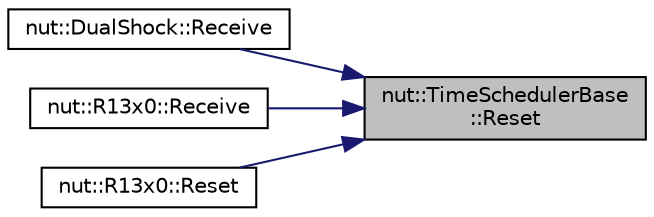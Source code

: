 digraph "nut::TimeSchedulerBase::Reset"
{
 // LATEX_PDF_SIZE
  edge [fontname="Helvetica",fontsize="10",labelfontname="Helvetica",labelfontsize="10"];
  node [fontname="Helvetica",fontsize="10",shape=record];
  rankdir="RL";
  Node1 [label="nut::TimeSchedulerBase\l::Reset",height=0.2,width=0.4,color="black", fillcolor="grey75", style="filled", fontcolor="black",tooltip="スケジューラ周期リセット"];
  Node1 -> Node2 [dir="back",color="midnightblue",fontsize="10",style="solid",fontname="Helvetica"];
  Node2 [label="nut::DualShock::Receive",height=0.2,width=0.4,color="black", fillcolor="white", style="filled",URL="$d6/de4/classnut_1_1_dual_shock.html#a563c9d5207d247f35b8d50c5b28ae382",tooltip="受信関数"];
  Node1 -> Node3 [dir="back",color="midnightblue",fontsize="10",style="solid",fontname="Helvetica"];
  Node3 [label="nut::R13x0::Receive",height=0.2,width=0.4,color="black", fillcolor="white", style="filled",URL="$dc/d33/classnut_1_1_r13x0.html#a4498f5d653627b5e8ab2e40f713f4ef3",tooltip="受信関数"];
  Node1 -> Node4 [dir="back",color="midnightblue",fontsize="10",style="solid",fontname="Helvetica"];
  Node4 [label="nut::R13x0::Reset",height=0.2,width=0.4,color="black", fillcolor="white", style="filled",URL="$dc/d33/classnut_1_1_r13x0.html#a7a09cd7c6f6adf19b0bef7d27e99e7cd",tooltip="リセット"];
}
